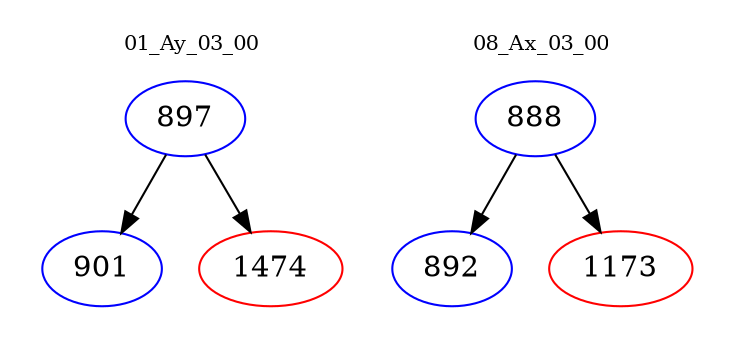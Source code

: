 digraph{
subgraph cluster_0 {
color = white
label = "01_Ay_03_00";
fontsize=10;
T0_897 [label="897", color="blue"]
T0_897 -> T0_901 [color="black"]
T0_901 [label="901", color="blue"]
T0_897 -> T0_1474 [color="black"]
T0_1474 [label="1474", color="red"]
}
subgraph cluster_1 {
color = white
label = "08_Ax_03_00";
fontsize=10;
T1_888 [label="888", color="blue"]
T1_888 -> T1_892 [color="black"]
T1_892 [label="892", color="blue"]
T1_888 -> T1_1173 [color="black"]
T1_1173 [label="1173", color="red"]
}
}

